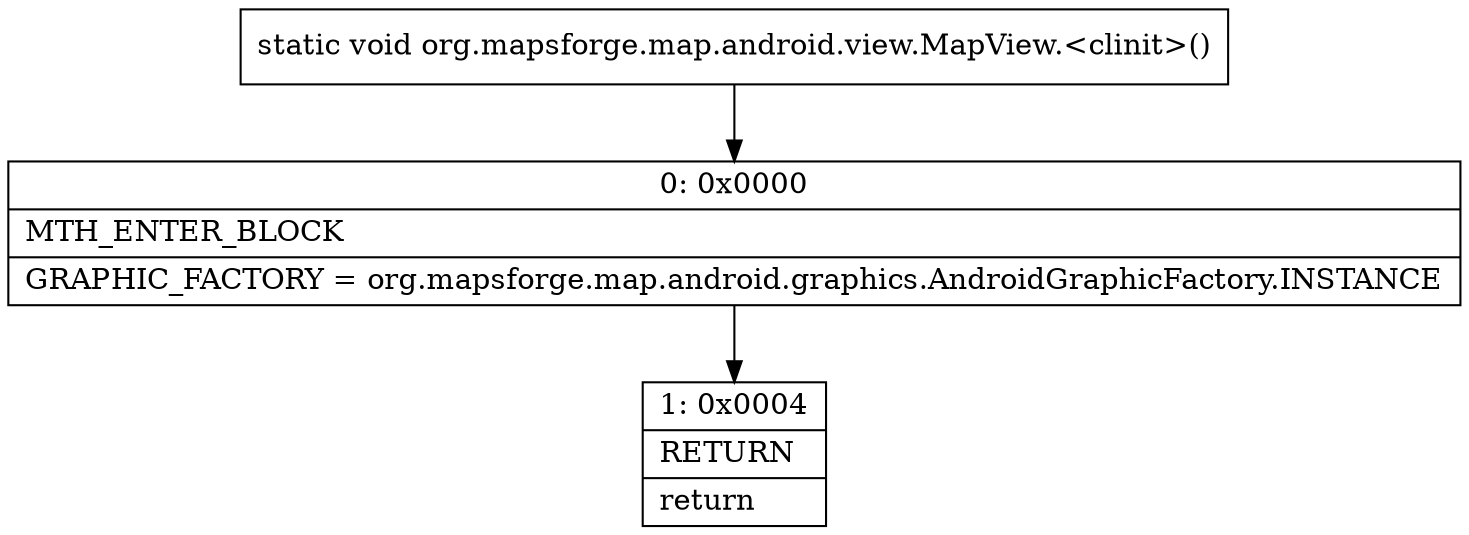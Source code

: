digraph "CFG fororg.mapsforge.map.android.view.MapView.\<clinit\>()V" {
Node_0 [shape=record,label="{0\:\ 0x0000|MTH_ENTER_BLOCK\l|GRAPHIC_FACTORY = org.mapsforge.map.android.graphics.AndroidGraphicFactory.INSTANCE\l}"];
Node_1 [shape=record,label="{1\:\ 0x0004|RETURN\l|return\l}"];
MethodNode[shape=record,label="{static void org.mapsforge.map.android.view.MapView.\<clinit\>() }"];
MethodNode -> Node_0;
Node_0 -> Node_1;
}

